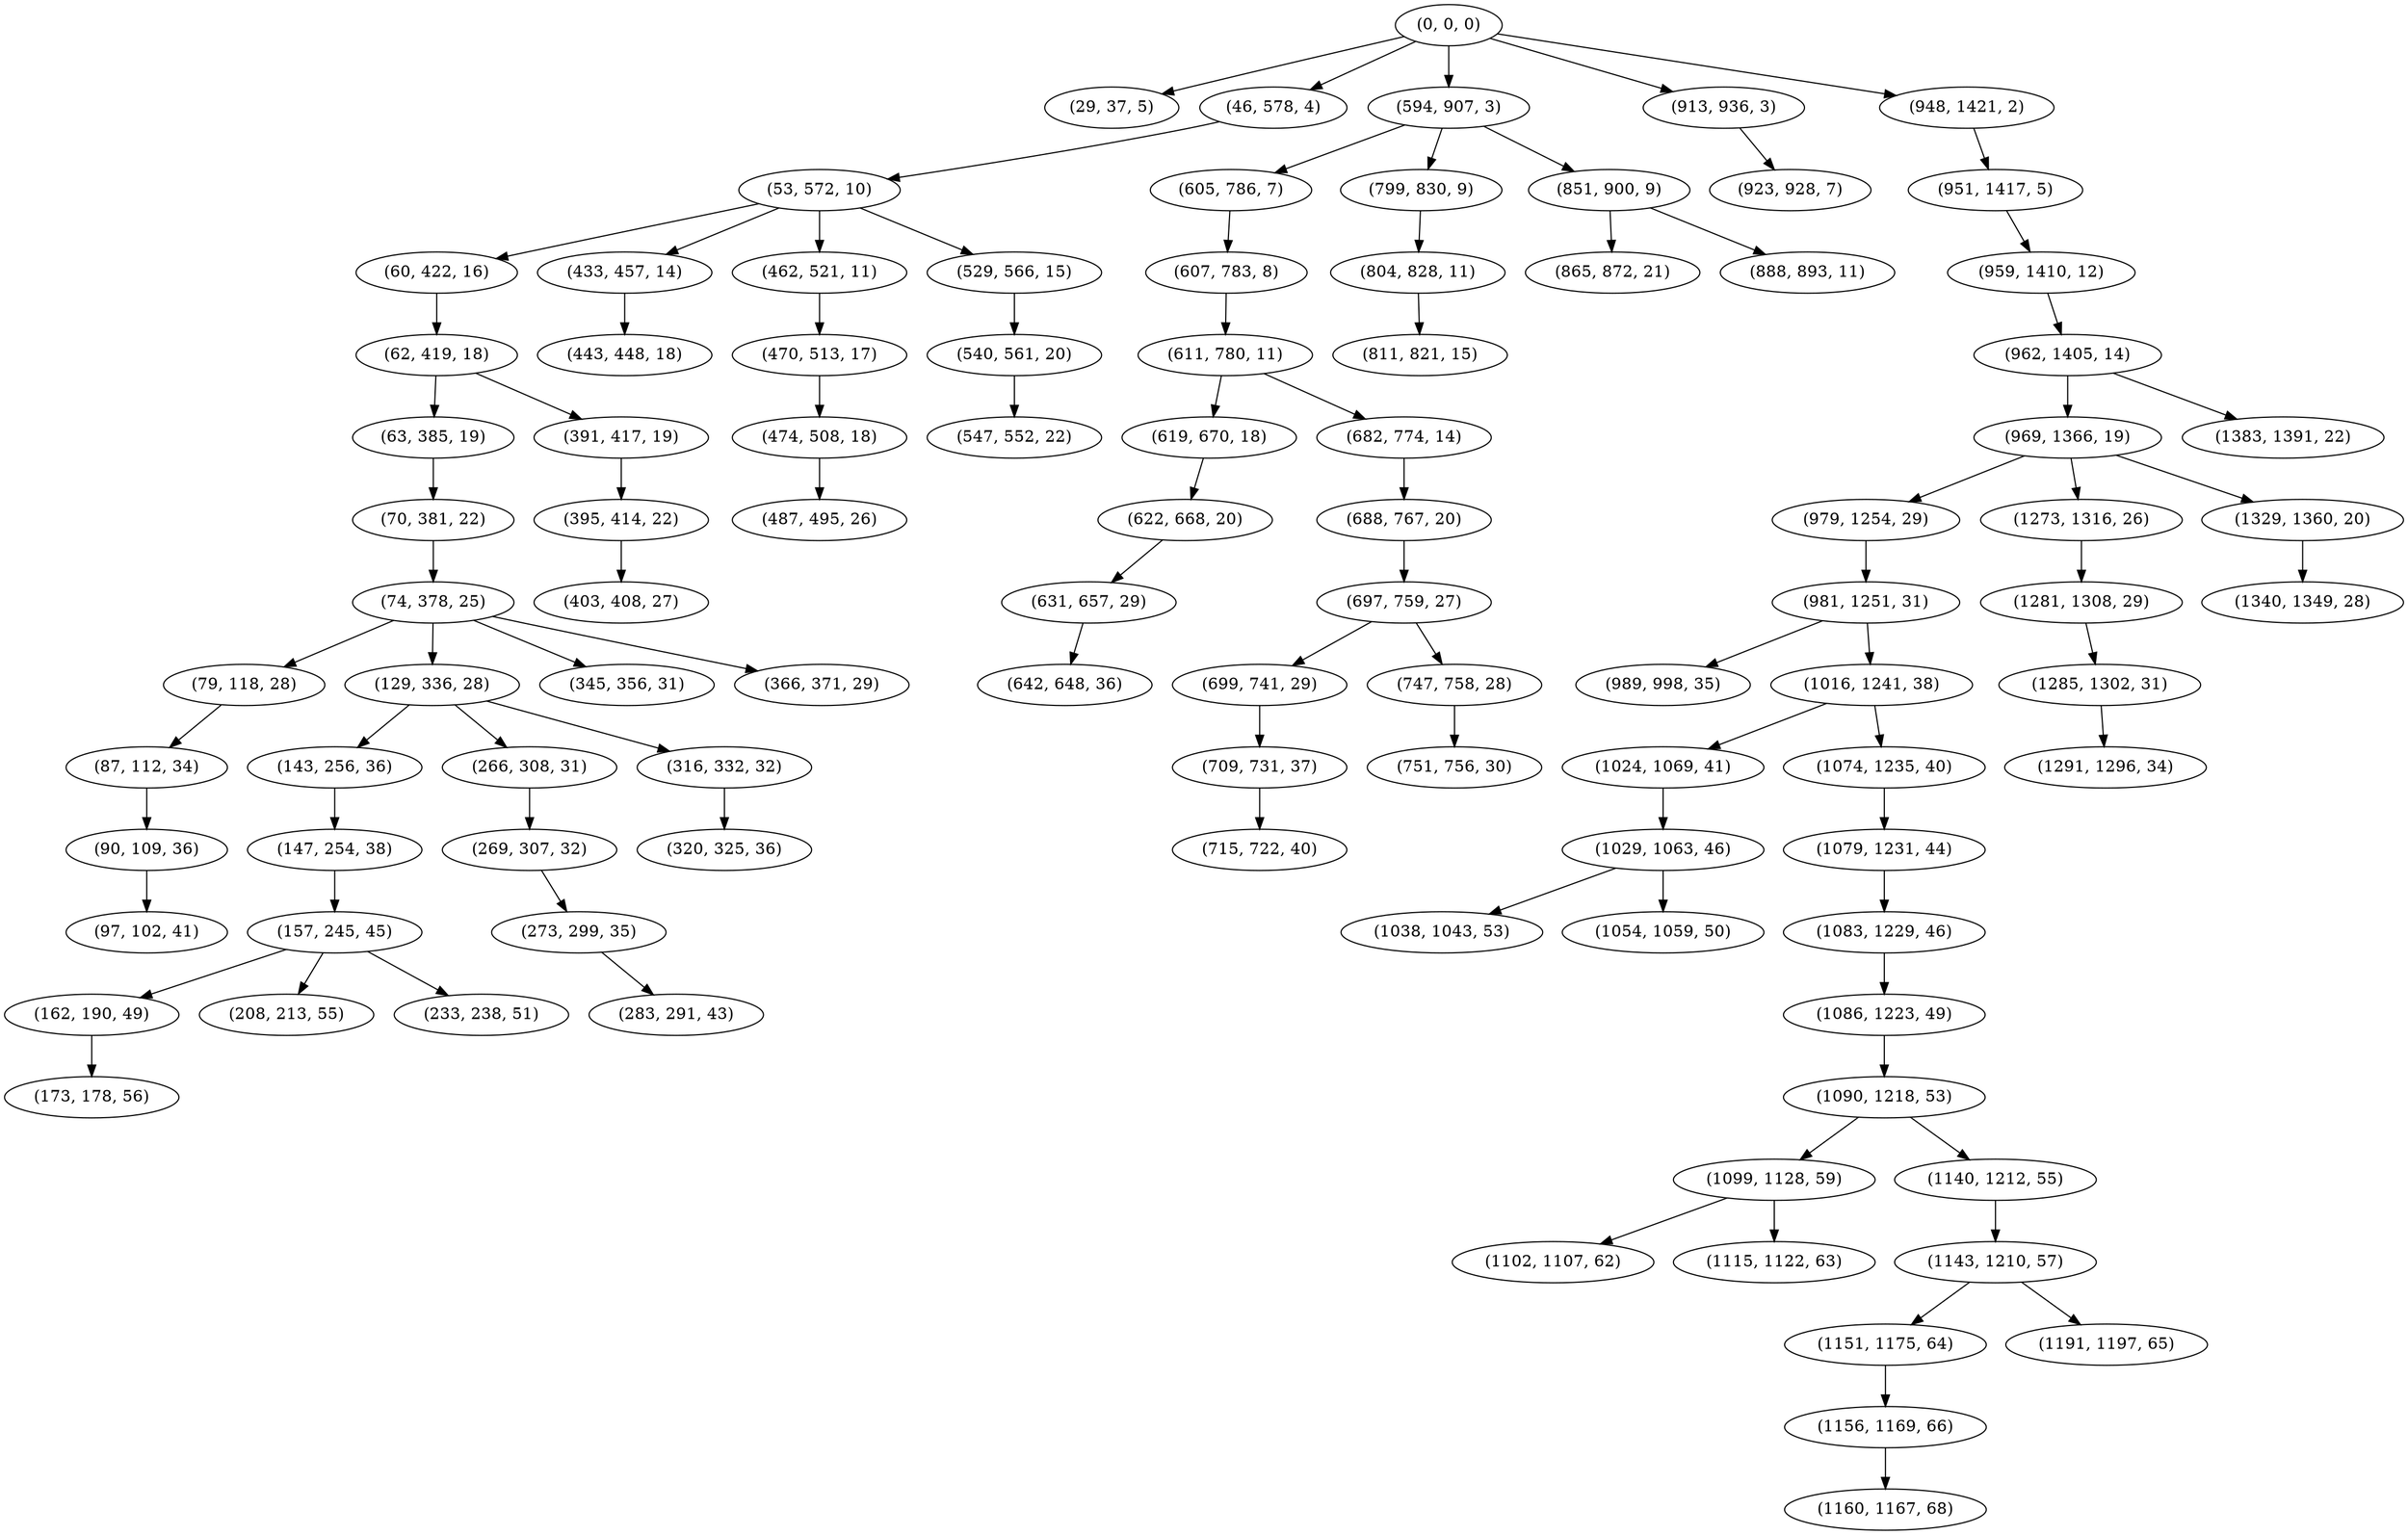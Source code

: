 digraph tree {
    "(0, 0, 0)";
    "(29, 37, 5)";
    "(46, 578, 4)";
    "(53, 572, 10)";
    "(60, 422, 16)";
    "(62, 419, 18)";
    "(63, 385, 19)";
    "(70, 381, 22)";
    "(74, 378, 25)";
    "(79, 118, 28)";
    "(87, 112, 34)";
    "(90, 109, 36)";
    "(97, 102, 41)";
    "(129, 336, 28)";
    "(143, 256, 36)";
    "(147, 254, 38)";
    "(157, 245, 45)";
    "(162, 190, 49)";
    "(173, 178, 56)";
    "(208, 213, 55)";
    "(233, 238, 51)";
    "(266, 308, 31)";
    "(269, 307, 32)";
    "(273, 299, 35)";
    "(283, 291, 43)";
    "(316, 332, 32)";
    "(320, 325, 36)";
    "(345, 356, 31)";
    "(366, 371, 29)";
    "(391, 417, 19)";
    "(395, 414, 22)";
    "(403, 408, 27)";
    "(433, 457, 14)";
    "(443, 448, 18)";
    "(462, 521, 11)";
    "(470, 513, 17)";
    "(474, 508, 18)";
    "(487, 495, 26)";
    "(529, 566, 15)";
    "(540, 561, 20)";
    "(547, 552, 22)";
    "(594, 907, 3)";
    "(605, 786, 7)";
    "(607, 783, 8)";
    "(611, 780, 11)";
    "(619, 670, 18)";
    "(622, 668, 20)";
    "(631, 657, 29)";
    "(642, 648, 36)";
    "(682, 774, 14)";
    "(688, 767, 20)";
    "(697, 759, 27)";
    "(699, 741, 29)";
    "(709, 731, 37)";
    "(715, 722, 40)";
    "(747, 758, 28)";
    "(751, 756, 30)";
    "(799, 830, 9)";
    "(804, 828, 11)";
    "(811, 821, 15)";
    "(851, 900, 9)";
    "(865, 872, 21)";
    "(888, 893, 11)";
    "(913, 936, 3)";
    "(923, 928, 7)";
    "(948, 1421, 2)";
    "(951, 1417, 5)";
    "(959, 1410, 12)";
    "(962, 1405, 14)";
    "(969, 1366, 19)";
    "(979, 1254, 29)";
    "(981, 1251, 31)";
    "(989, 998, 35)";
    "(1016, 1241, 38)";
    "(1024, 1069, 41)";
    "(1029, 1063, 46)";
    "(1038, 1043, 53)";
    "(1054, 1059, 50)";
    "(1074, 1235, 40)";
    "(1079, 1231, 44)";
    "(1083, 1229, 46)";
    "(1086, 1223, 49)";
    "(1090, 1218, 53)";
    "(1099, 1128, 59)";
    "(1102, 1107, 62)";
    "(1115, 1122, 63)";
    "(1140, 1212, 55)";
    "(1143, 1210, 57)";
    "(1151, 1175, 64)";
    "(1156, 1169, 66)";
    "(1160, 1167, 68)";
    "(1191, 1197, 65)";
    "(1273, 1316, 26)";
    "(1281, 1308, 29)";
    "(1285, 1302, 31)";
    "(1291, 1296, 34)";
    "(1329, 1360, 20)";
    "(1340, 1349, 28)";
    "(1383, 1391, 22)";
    "(0, 0, 0)" -> "(29, 37, 5)";
    "(0, 0, 0)" -> "(46, 578, 4)";
    "(0, 0, 0)" -> "(594, 907, 3)";
    "(0, 0, 0)" -> "(913, 936, 3)";
    "(0, 0, 0)" -> "(948, 1421, 2)";
    "(46, 578, 4)" -> "(53, 572, 10)";
    "(53, 572, 10)" -> "(60, 422, 16)";
    "(53, 572, 10)" -> "(433, 457, 14)";
    "(53, 572, 10)" -> "(462, 521, 11)";
    "(53, 572, 10)" -> "(529, 566, 15)";
    "(60, 422, 16)" -> "(62, 419, 18)";
    "(62, 419, 18)" -> "(63, 385, 19)";
    "(62, 419, 18)" -> "(391, 417, 19)";
    "(63, 385, 19)" -> "(70, 381, 22)";
    "(70, 381, 22)" -> "(74, 378, 25)";
    "(74, 378, 25)" -> "(79, 118, 28)";
    "(74, 378, 25)" -> "(129, 336, 28)";
    "(74, 378, 25)" -> "(345, 356, 31)";
    "(74, 378, 25)" -> "(366, 371, 29)";
    "(79, 118, 28)" -> "(87, 112, 34)";
    "(87, 112, 34)" -> "(90, 109, 36)";
    "(90, 109, 36)" -> "(97, 102, 41)";
    "(129, 336, 28)" -> "(143, 256, 36)";
    "(129, 336, 28)" -> "(266, 308, 31)";
    "(129, 336, 28)" -> "(316, 332, 32)";
    "(143, 256, 36)" -> "(147, 254, 38)";
    "(147, 254, 38)" -> "(157, 245, 45)";
    "(157, 245, 45)" -> "(162, 190, 49)";
    "(157, 245, 45)" -> "(208, 213, 55)";
    "(157, 245, 45)" -> "(233, 238, 51)";
    "(162, 190, 49)" -> "(173, 178, 56)";
    "(266, 308, 31)" -> "(269, 307, 32)";
    "(269, 307, 32)" -> "(273, 299, 35)";
    "(273, 299, 35)" -> "(283, 291, 43)";
    "(316, 332, 32)" -> "(320, 325, 36)";
    "(391, 417, 19)" -> "(395, 414, 22)";
    "(395, 414, 22)" -> "(403, 408, 27)";
    "(433, 457, 14)" -> "(443, 448, 18)";
    "(462, 521, 11)" -> "(470, 513, 17)";
    "(470, 513, 17)" -> "(474, 508, 18)";
    "(474, 508, 18)" -> "(487, 495, 26)";
    "(529, 566, 15)" -> "(540, 561, 20)";
    "(540, 561, 20)" -> "(547, 552, 22)";
    "(594, 907, 3)" -> "(605, 786, 7)";
    "(594, 907, 3)" -> "(799, 830, 9)";
    "(594, 907, 3)" -> "(851, 900, 9)";
    "(605, 786, 7)" -> "(607, 783, 8)";
    "(607, 783, 8)" -> "(611, 780, 11)";
    "(611, 780, 11)" -> "(619, 670, 18)";
    "(611, 780, 11)" -> "(682, 774, 14)";
    "(619, 670, 18)" -> "(622, 668, 20)";
    "(622, 668, 20)" -> "(631, 657, 29)";
    "(631, 657, 29)" -> "(642, 648, 36)";
    "(682, 774, 14)" -> "(688, 767, 20)";
    "(688, 767, 20)" -> "(697, 759, 27)";
    "(697, 759, 27)" -> "(699, 741, 29)";
    "(697, 759, 27)" -> "(747, 758, 28)";
    "(699, 741, 29)" -> "(709, 731, 37)";
    "(709, 731, 37)" -> "(715, 722, 40)";
    "(747, 758, 28)" -> "(751, 756, 30)";
    "(799, 830, 9)" -> "(804, 828, 11)";
    "(804, 828, 11)" -> "(811, 821, 15)";
    "(851, 900, 9)" -> "(865, 872, 21)";
    "(851, 900, 9)" -> "(888, 893, 11)";
    "(913, 936, 3)" -> "(923, 928, 7)";
    "(948, 1421, 2)" -> "(951, 1417, 5)";
    "(951, 1417, 5)" -> "(959, 1410, 12)";
    "(959, 1410, 12)" -> "(962, 1405, 14)";
    "(962, 1405, 14)" -> "(969, 1366, 19)";
    "(962, 1405, 14)" -> "(1383, 1391, 22)";
    "(969, 1366, 19)" -> "(979, 1254, 29)";
    "(969, 1366, 19)" -> "(1273, 1316, 26)";
    "(969, 1366, 19)" -> "(1329, 1360, 20)";
    "(979, 1254, 29)" -> "(981, 1251, 31)";
    "(981, 1251, 31)" -> "(989, 998, 35)";
    "(981, 1251, 31)" -> "(1016, 1241, 38)";
    "(1016, 1241, 38)" -> "(1024, 1069, 41)";
    "(1016, 1241, 38)" -> "(1074, 1235, 40)";
    "(1024, 1069, 41)" -> "(1029, 1063, 46)";
    "(1029, 1063, 46)" -> "(1038, 1043, 53)";
    "(1029, 1063, 46)" -> "(1054, 1059, 50)";
    "(1074, 1235, 40)" -> "(1079, 1231, 44)";
    "(1079, 1231, 44)" -> "(1083, 1229, 46)";
    "(1083, 1229, 46)" -> "(1086, 1223, 49)";
    "(1086, 1223, 49)" -> "(1090, 1218, 53)";
    "(1090, 1218, 53)" -> "(1099, 1128, 59)";
    "(1090, 1218, 53)" -> "(1140, 1212, 55)";
    "(1099, 1128, 59)" -> "(1102, 1107, 62)";
    "(1099, 1128, 59)" -> "(1115, 1122, 63)";
    "(1140, 1212, 55)" -> "(1143, 1210, 57)";
    "(1143, 1210, 57)" -> "(1151, 1175, 64)";
    "(1143, 1210, 57)" -> "(1191, 1197, 65)";
    "(1151, 1175, 64)" -> "(1156, 1169, 66)";
    "(1156, 1169, 66)" -> "(1160, 1167, 68)";
    "(1273, 1316, 26)" -> "(1281, 1308, 29)";
    "(1281, 1308, 29)" -> "(1285, 1302, 31)";
    "(1285, 1302, 31)" -> "(1291, 1296, 34)";
    "(1329, 1360, 20)" -> "(1340, 1349, 28)";
}
